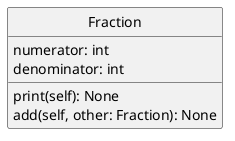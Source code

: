 @startuml
hide circle
hide empty members
left to right direction
skinparam monochrome true

class Fraction {
  numerator: int
  denominator: int
  print(self): None
  add(self, other: Fraction): None

}

@enduml